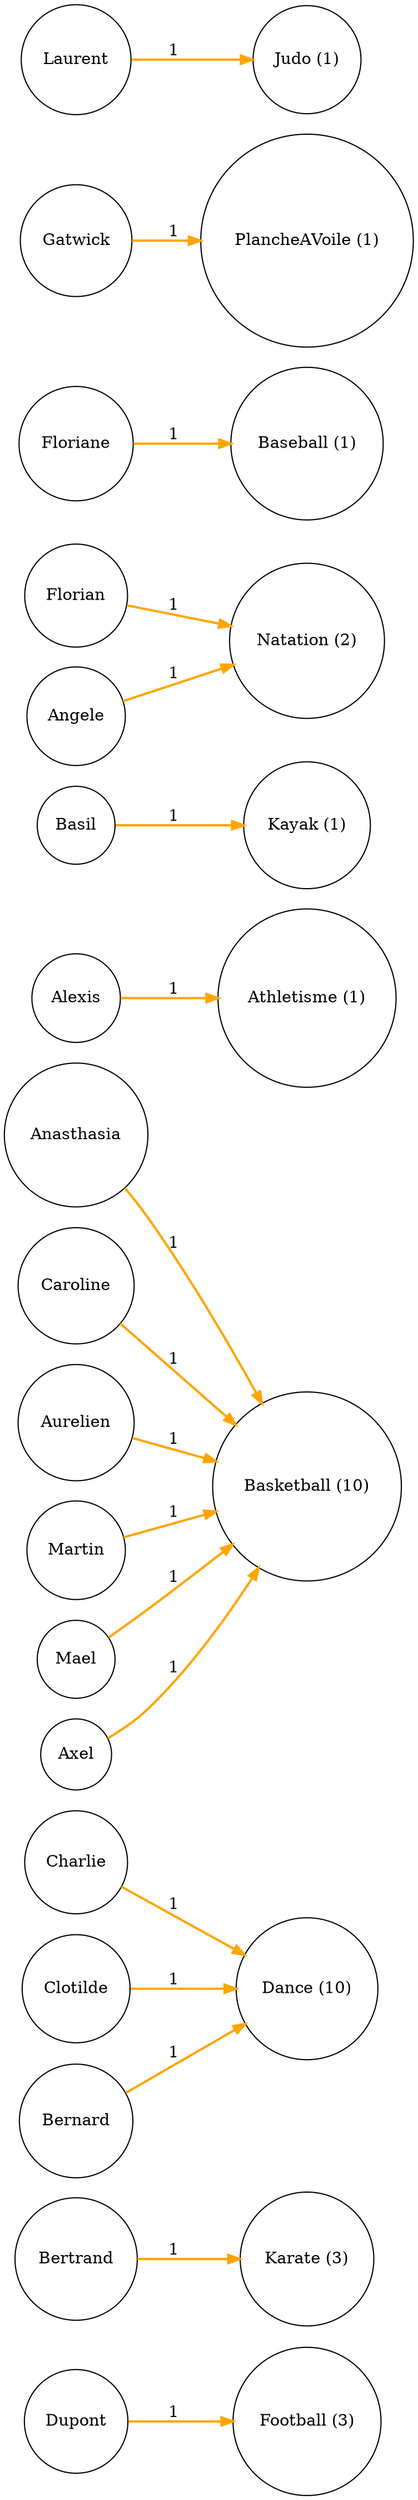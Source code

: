 digraph {
	rankdir=LR;
	node [shape = circle];
	Dupont -> "Football (3)" [ label = "1" color = "orange" penwidth = 2.0];
	Bertrand -> "Karate (3)" [ label = "1" color = "orange" penwidth = 2.0];
	Charlie -> "Dance (10)" [ label = "1" color = "orange" penwidth = 2.0];
	Anasthasia -> "Basketball (10)" [ label = "1" color = "orange" penwidth = 2.0];
	Caroline -> "Basketball (10)" [ label = "1" color = "orange" penwidth = 2.0];
	Alexis -> "Athletisme (1)" [ label = "1" color = "orange" penwidth = 2.0];
	Basil -> "Kayak (1)" [ label = "1" color = "orange" penwidth = 2.0];
	Florian -> "Natation (2)" [ label = "1" color = "orange" penwidth = 2.0];
	Angele -> "Natation (2)" [ label = "1" color = "orange" penwidth = 2.0];
	Floriane -> "Baseball (1)" [ label = "1" color = "orange" penwidth = 2.0];
	Clotilde -> "Dance (10)" [ label = "1" color = "orange" penwidth = 2.0];
	Aurelien -> "Basketball (10)" [ label = "1" color = "orange" penwidth = 2.0];
	Martin -> "Basketball (10)" [ label = "1" color = "orange" penwidth = 2.0];
	Mael -> "Basketball (10)" [ label = "1" color = "orange" penwidth = 2.0];
	Axel -> "Basketball (10)" [ label = "1" color = "orange" penwidth = 2.0];
	Gatwick -> "PlancheAVoile (1)" [ label = "1" color = "orange" penwidth = 2.0];
	Laurent -> "Judo (1)" [ label = "1" color = "orange" penwidth = 2.0];
	Bernard -> "Dance (10)" [ label = "1" color = "orange" penwidth = 2.0];
}
